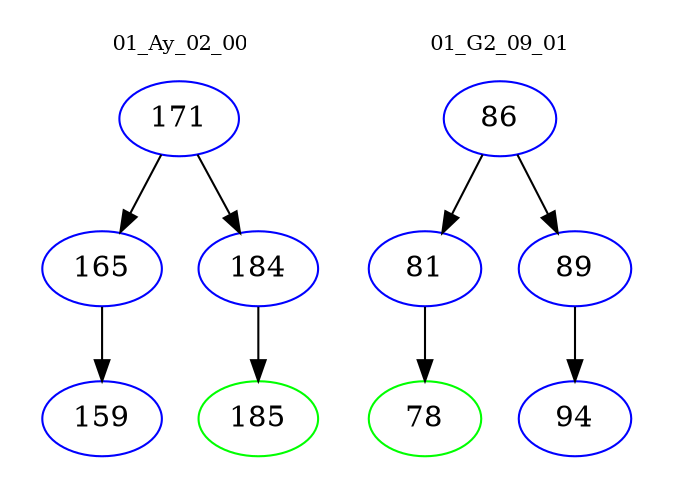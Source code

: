digraph{
subgraph cluster_0 {
color = white
label = "01_Ay_02_00";
fontsize=10;
T0_171 [label="171", color="blue"]
T0_171 -> T0_165 [color="black"]
T0_165 [label="165", color="blue"]
T0_165 -> T0_159 [color="black"]
T0_159 [label="159", color="blue"]
T0_171 -> T0_184 [color="black"]
T0_184 [label="184", color="blue"]
T0_184 -> T0_185 [color="black"]
T0_185 [label="185", color="green"]
}
subgraph cluster_1 {
color = white
label = "01_G2_09_01";
fontsize=10;
T1_86 [label="86", color="blue"]
T1_86 -> T1_81 [color="black"]
T1_81 [label="81", color="blue"]
T1_81 -> T1_78 [color="black"]
T1_78 [label="78", color="green"]
T1_86 -> T1_89 [color="black"]
T1_89 [label="89", color="blue"]
T1_89 -> T1_94 [color="black"]
T1_94 [label="94", color="blue"]
}
}
